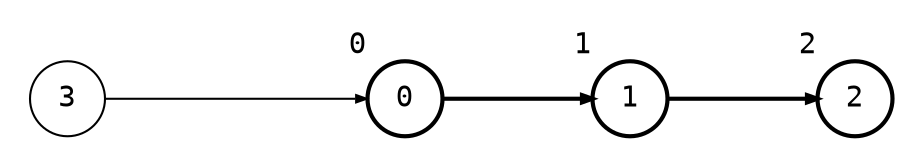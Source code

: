 digraph {
    node [shape=circle, fontname="monospace"];
    edge [arrowsize=0.5, fontname="monospace"];
    layout=circo;
    pad=0.2;

    0 [label="0", style=bold, xlabel="0"];
    1 [label="1", style=bold, xlabel="1"];
    2 [label="2", style=bold, xlabel="2"];
    3 [label="3"];

    0 -> 1 [style=bold];
    1 -> 2 [style=bold];
    3 -> 0;
}